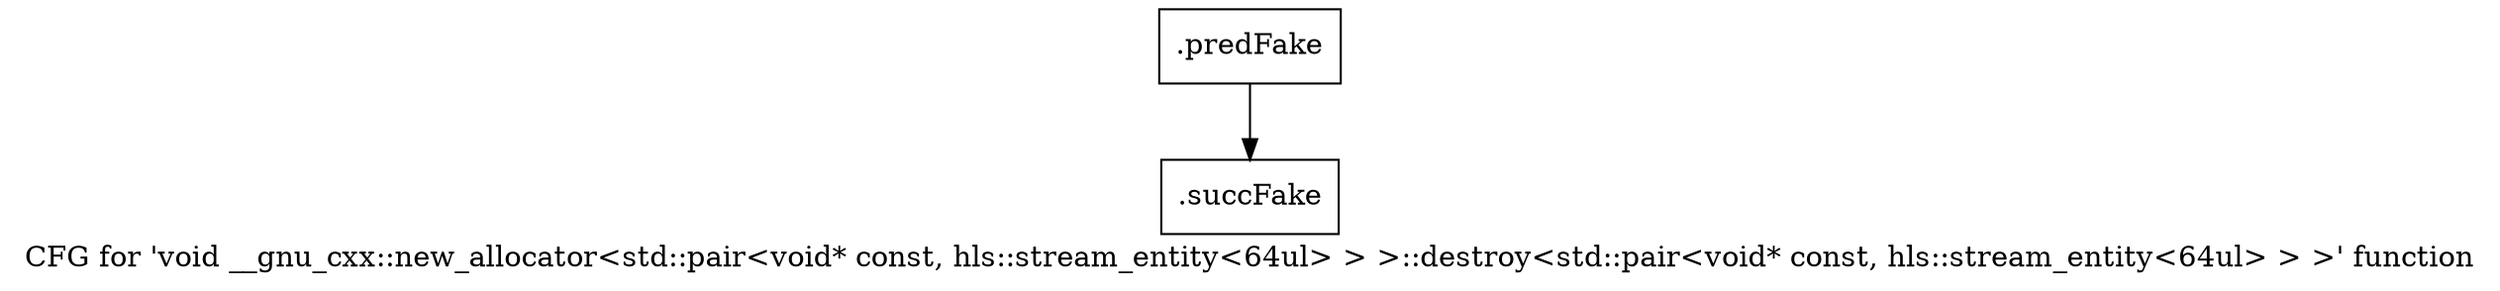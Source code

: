 digraph "CFG for 'void __gnu_cxx::new_allocator\<std::pair\<void* const, hls::stream_entity\<64ul\> \> \>::destroy\<std::pair\<void* const, hls::stream_entity\<64ul\> \> \>' function" {
	label="CFG for 'void __gnu_cxx::new_allocator\<std::pair\<void* const, hls::stream_entity\<64ul\> \> \>::destroy\<std::pair\<void* const, hls::stream_entity\<64ul\> \> \>' function";

	Node0x602d8e0 [shape=record,filename="",linenumber="",label="{.predFake}"];
	Node0x602d8e0 -> Node0x632f3b0[ callList="" memoryops="" filename="/mnt/xilinx/Vitis_HLS/2021.2/tps/lnx64/gcc-6.2.0/lib/gcc/x86_64-pc-linux-gnu/6.2.0/../../../../include/c++/6.2.0/ext/new_allocator.h" execusionnum="0"];
	Node0x632f3b0 [shape=record,filename="/mnt/xilinx/Vitis_HLS/2021.2/tps/lnx64/gcc-6.2.0/lib/gcc/x86_64-pc-linux-gnu/6.2.0/../../../../include/c++/6.2.0/ext/new_allocator.h",linenumber="124",label="{.succFake}"];
}
